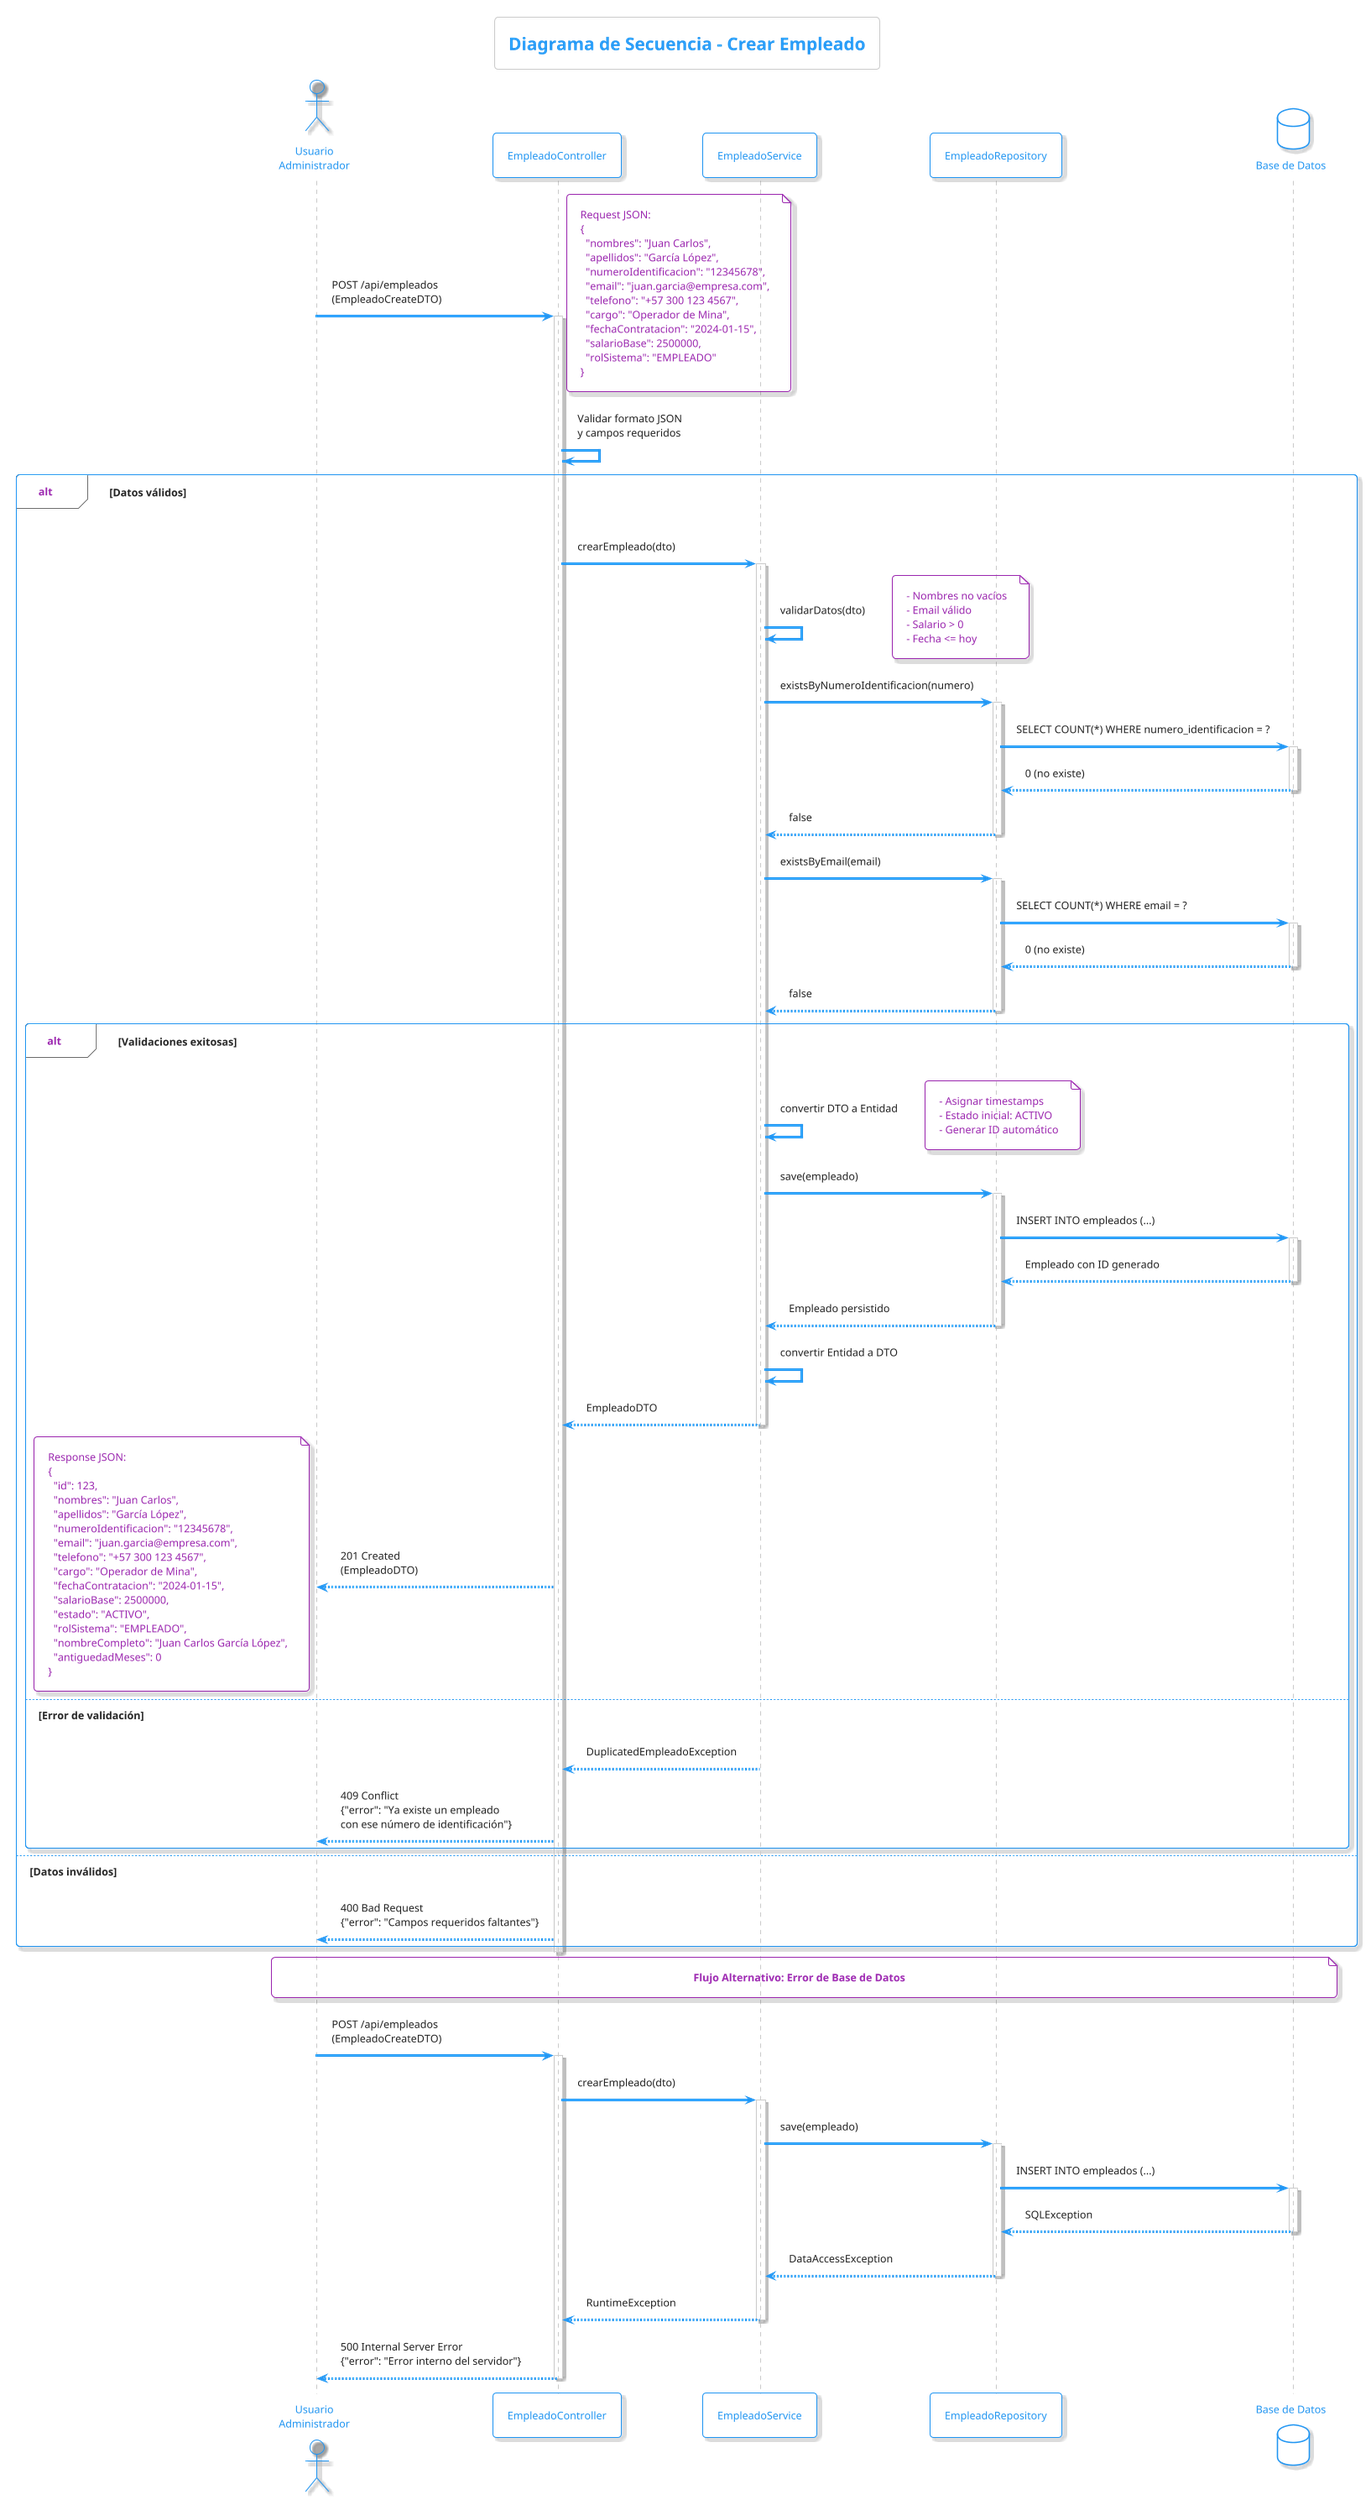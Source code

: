 @startuml sequence_crear_empleado
!theme materia-outline
title Diagrama de Secuencia - Crear Empleado

' ===== PARTICIPANTES =====
actor "Usuario\nAdministrador" as Usuario
participant "EmpleadoController" as Controller
participant "EmpleadoService" as Service
participant "EmpleadoRepository" as Repository
database "Base de Datos" as DB

' ===== FLUJO PRINCIPAL =====
Usuario -> Controller : POST /api/empleados\n(EmpleadoCreateDTO)
note right : Request JSON:\n{\n  "nombres": "Juan Carlos",\n  "apellidos": "García López",\n  "numeroIdentificacion": "12345678",\n  "email": "juan.garcia@empresa.com",\n  "telefono": "+57 300 123 4567",\n  "cargo": "Operador de Mina",\n  "fechaContratacion": "2024-01-15",\n  "salarioBase": 2500000,\n  "rolSistema": "EMPLEADO"\n}

activate Controller
Controller -> Controller : Validar formato JSON\ny campos requeridos

alt Datos válidos
    Controller -> Service : crearEmpleado(dto)
    activate Service
    
    ' ===== VALIDACIONES DE NEGOCIO =====
    Service -> Service : validarDatos(dto)
    note right : - Nombres no vacíos\n- Email válido\n- Salario > 0\n- Fecha <= hoy
    
    ' Validar número de identificación único
    Service -> Repository : existsByNumeroIdentificacion(numero)
    activate Repository
    Repository -> DB : SELECT COUNT(*) WHERE numero_identificacion = ?
    activate DB
    DB --> Repository : 0 (no existe)
    deactivate DB
    Repository --> Service : false
    deactivate Repository
    
    ' Validar email único
    Service -> Repository : existsByEmail(email)
    activate Repository
    Repository -> DB : SELECT COUNT(*) WHERE email = ?
    activate DB
    DB --> Repository : 0 (no existe)
    deactivate DB
    Repository --> Service : false
    deactivate Repository
    
    alt Validaciones exitosas
        ' ===== CREAR ENTIDAD =====
        Service -> Service : convertir DTO a Entidad
        note right : - Asignar timestamps\n- Estado inicial: ACTIVO\n- Generar ID automático
        
        ' ===== PERSISTIR =====
        Service -> Repository : save(empleado)
        activate Repository
        Repository -> DB : INSERT INTO empleados (...)
        activate DB
        DB --> Repository : Empleado con ID generado
        deactivate DB
        Repository --> Service : Empleado persistido
        deactivate Repository
        
        ' ===== RESPUESTA =====
        Service -> Service : convertir Entidad a DTO
        Service --> Controller : EmpleadoDTO
        deactivate Service
        
        Controller --> Usuario : 201 Created\n(EmpleadoDTO)
        note left : Response JSON:\n{\n  "id": 123,\n  "nombres": "Juan Carlos",\n  "apellidos": "García López",\n  "numeroIdentificacion": "12345678",\n  "email": "juan.garcia@empresa.com",\n  "telefono": "+57 300 123 4567",\n  "cargo": "Operador de Mina",\n  "fechaContratacion": "2024-01-15",\n  "salarioBase": 2500000,\n  "estado": "ACTIVO",\n  "rolSistema": "EMPLEADO",\n  "nombreCompleto": "Juan Carlos García López",\n  "antiguedadMeses": 0\n}
    
    else Error de validación
        Service --> Controller : DuplicatedEmpleadoException
        deactivate Service
        Controller --> Usuario : 409 Conflict\n{"error": "Ya existe un empleado\ncon ese número de identificación"}
    end
    
else Datos inválidos
    Controller --> Usuario : 400 Bad Request\n{"error": "Campos requeridos faltantes"}
end

deactivate Controller

' ===== FLUJO ALTERNATIVO - ERROR =====
note over Usuario, DB : **Flujo Alternativo: Error de Base de Datos**

Usuario -> Controller : POST /api/empleados\n(EmpleadoCreateDTO)
activate Controller
Controller -> Service : crearEmpleado(dto)
activate Service
Service -> Repository : save(empleado)
activate Repository
Repository -> DB : INSERT INTO empleados (...)
activate DB
DB --> Repository : SQLException
deactivate DB
Repository --> Service : DataAccessException
deactivate Repository
Service --> Controller : RuntimeException
deactivate Service
Controller --> Usuario : 500 Internal Server Error\n{"error": "Error interno del servidor"}
deactivate Controller

@enduml
